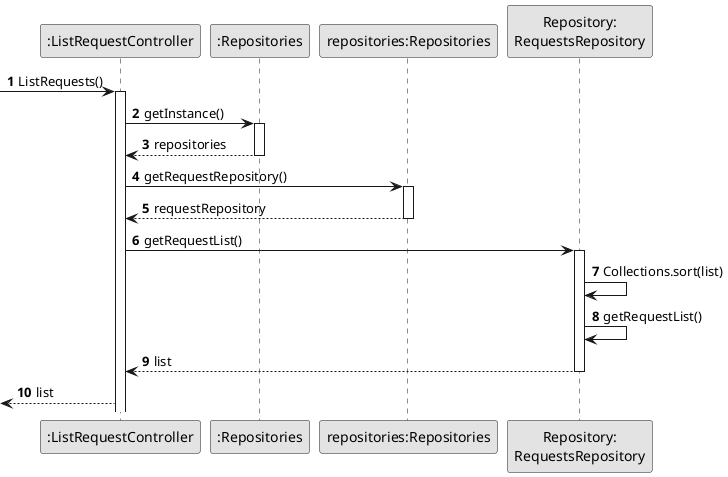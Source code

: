 @startuml
skinparam monochrome true
skinparam packageStyle rectangle
skinparam shadowing false

autonumber

'hide footbox
participant ":ListRequestController" as CTRL
participant ":Repositories" as Rep
participant "repositories:Repositories" as RepRep
participant "Repository:\nRequestsRepository" as ReqRep





-> CTRL : ListRequests()
activate CTRL
CTRL -> Rep : getInstance()
activate Rep
Rep --> CTRL :repositories
deactivate

CTRL -> RepRep : getRequestRepository()
activate RepRep
RepRep --> CTRL : requestRepository
deactivate




CTRL -> ReqRep : getRequestList()
        activate ReqRep
                ReqRep -> ReqRep :Collections.sort(list)

        ReqRep -> ReqRep : getRequestList()
        ReqRep --> CTRL : list
        deactivate


<-- CTRL : list

@enduml